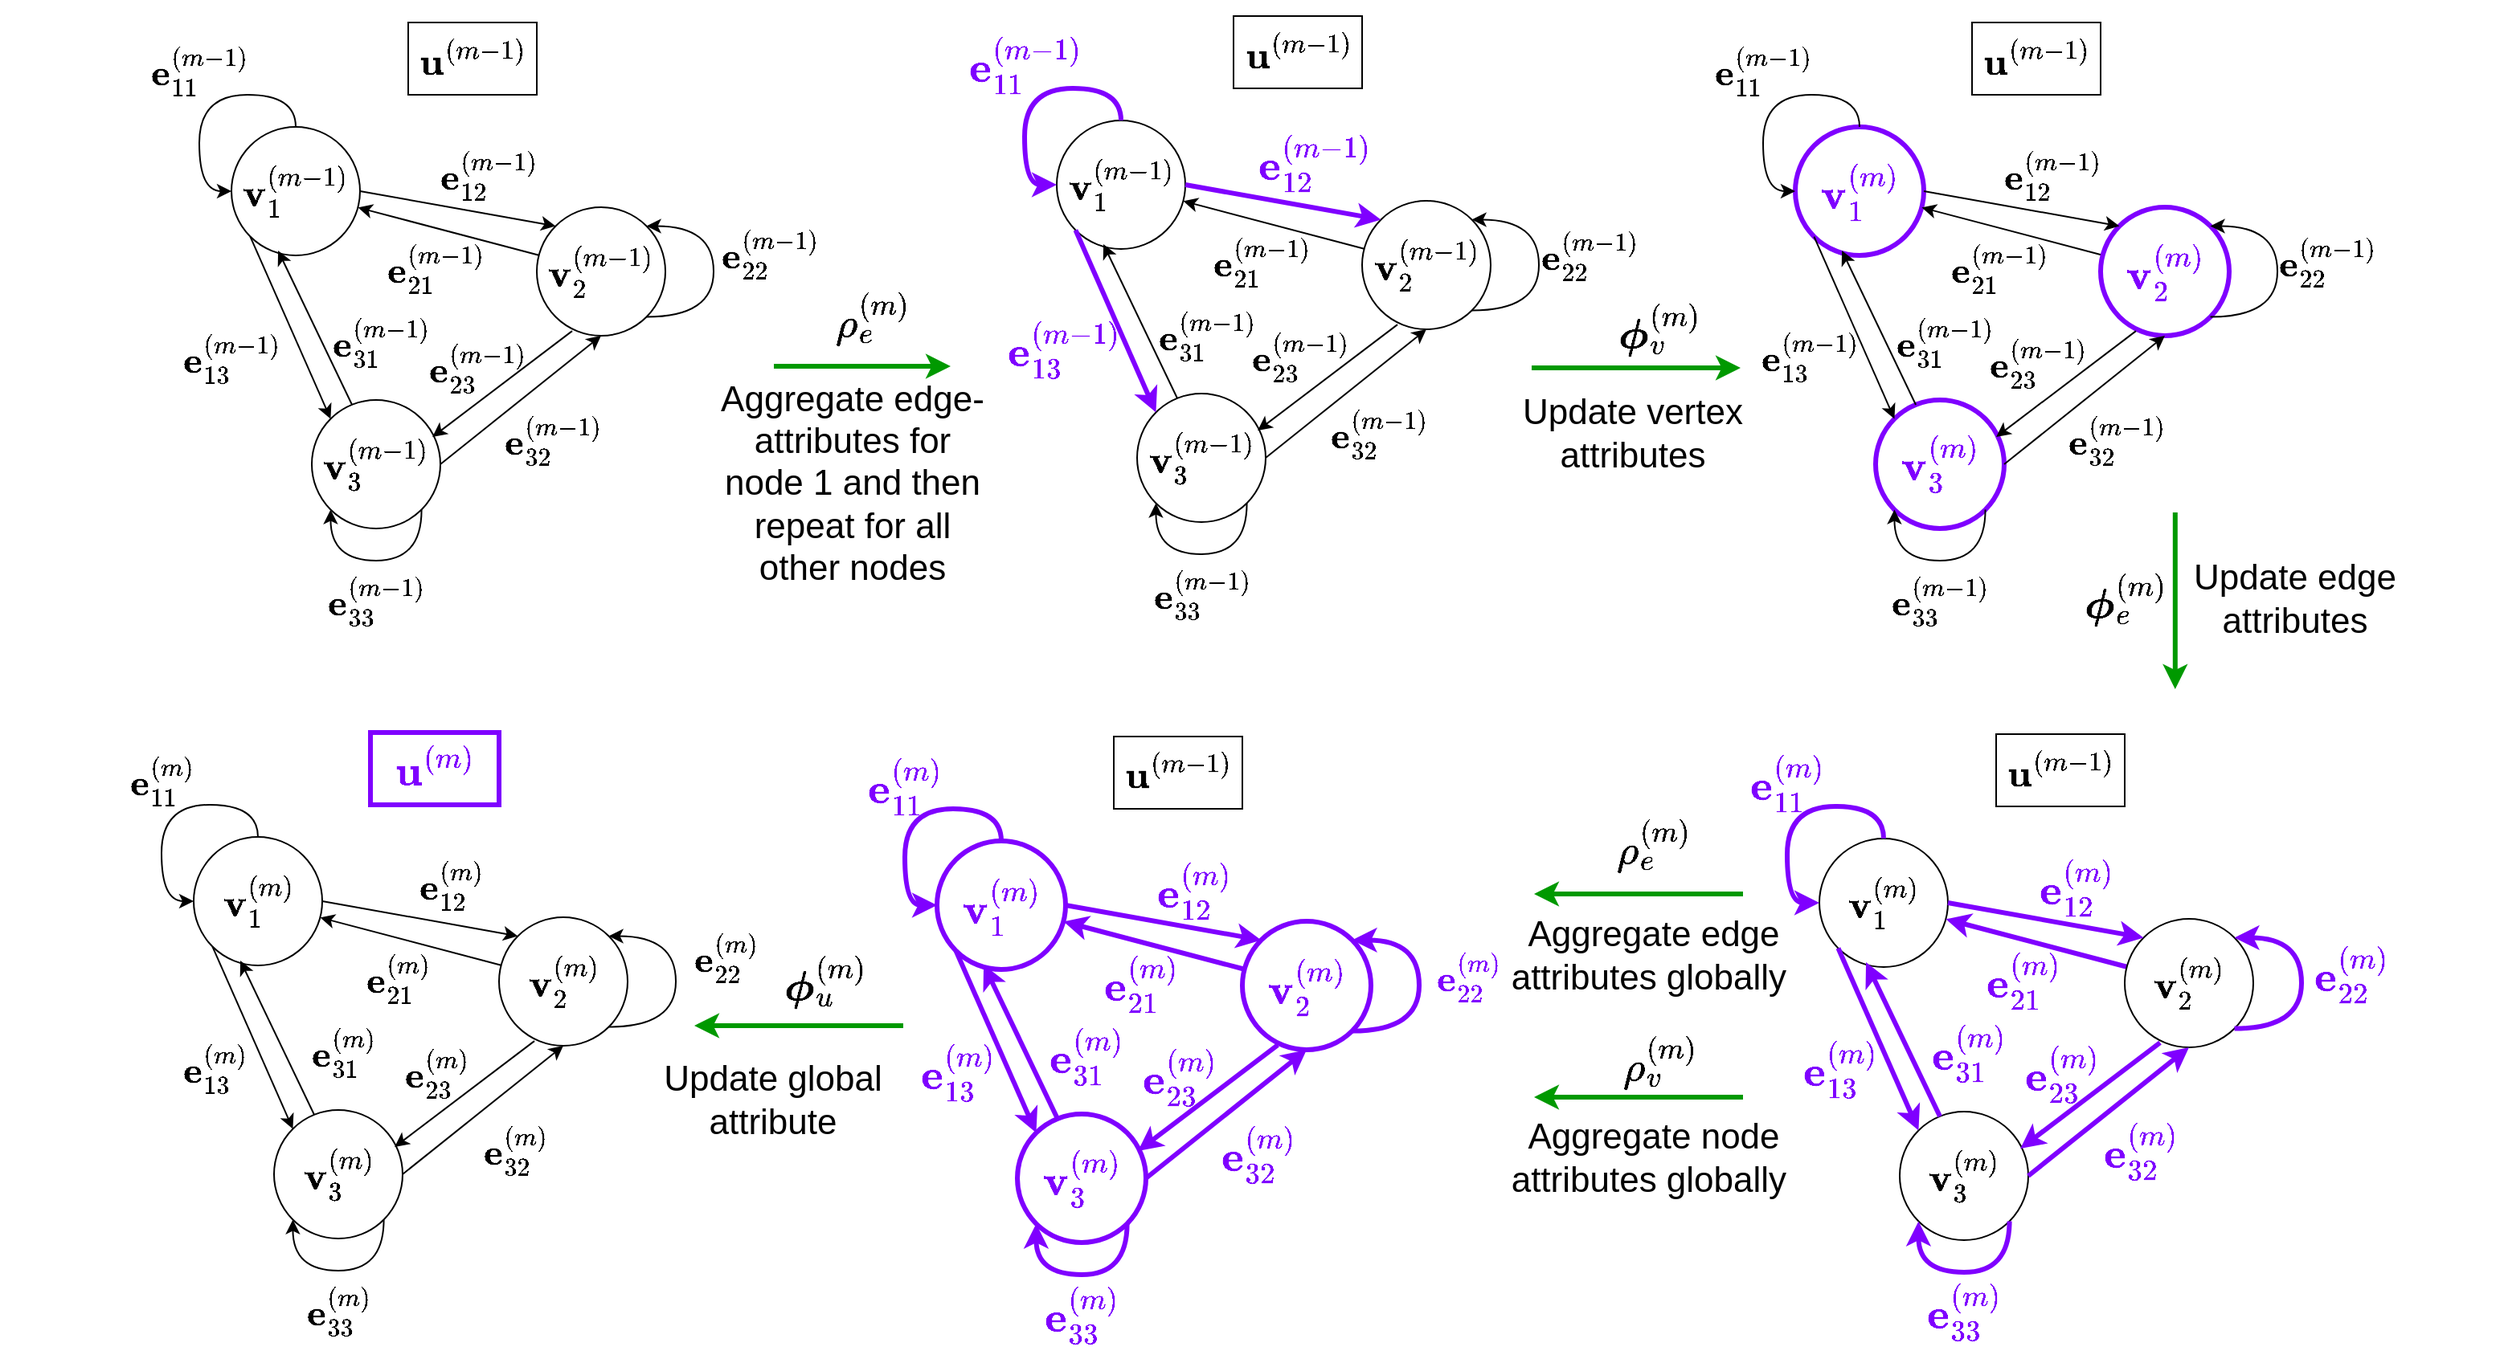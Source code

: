 <mxfile version="24.4.10" type="github">
  <diagram name="Page-1" id="AZxy98ZEpMkgl1GvsWEb">
    <mxGraphModel dx="1687" dy="1009" grid="1" gridSize="10" guides="1" tooltips="1" connect="1" arrows="1" fold="1" page="1" pageScale="1" pageWidth="1100" pageHeight="850" math="1" shadow="0">
      <root>
        <mxCell id="0" />
        <mxCell id="1" parent="0" />
        <mxCell id="-Onj6DRPe2gzHji-W2CH-1" value="&lt;font style=&quot;font-size: 20px;&quot;&gt;$$\mathbf{v}^{(m-1)}_1&lt;br&gt;$$&lt;/font&gt;" style="ellipse;whiteSpace=wrap;html=1;aspect=fixed;strokeWidth=1;" parent="1" vertex="1">
          <mxGeometry x="140" y="290" width="80" height="80" as="geometry" />
        </mxCell>
        <mxCell id="-Onj6DRPe2gzHji-W2CH-2" value="" style="rounded=0;orthogonalLoop=1;jettySize=auto;html=1;strokeWidth=1;" parent="1" source="-Onj6DRPe2gzHji-W2CH-3" target="-Onj6DRPe2gzHji-W2CH-1" edge="1">
          <mxGeometry relative="1" as="geometry" />
        </mxCell>
        <mxCell id="-Onj6DRPe2gzHji-W2CH-3" value="&lt;font style=&quot;font-size: 20px;&quot;&gt;$$\mathbf{v}^{(m-1)}&lt;br&gt;_2$$&lt;/font&gt;" style="ellipse;whiteSpace=wrap;html=1;aspect=fixed;strokeWidth=1;" parent="1" vertex="1">
          <mxGeometry x="330" y="340" width="80" height="80" as="geometry" />
        </mxCell>
        <mxCell id="-Onj6DRPe2gzHji-W2CH-4" value="&lt;font style=&quot;font-size: 20px;&quot;&gt;$$\mathbf{v}^{(m-1)}&lt;br&gt;_3$$&lt;/font&gt;" style="ellipse;whiteSpace=wrap;html=1;aspect=fixed;strokeWidth=1;" parent="1" vertex="1">
          <mxGeometry x="190" y="460" width="80" height="80" as="geometry" />
        </mxCell>
        <mxCell id="-Onj6DRPe2gzHji-W2CH-5" style="edgeStyle=orthogonalEdgeStyle;orthogonalLoop=1;jettySize=auto;html=1;exitX=0.5;exitY=0;exitDx=0;exitDy=0;entryX=0;entryY=0.5;entryDx=0;entryDy=0;curved=1;strokeWidth=1;" parent="1" source="-Onj6DRPe2gzHji-W2CH-1" target="-Onj6DRPe2gzHji-W2CH-1" edge="1">
          <mxGeometry relative="1" as="geometry">
            <Array as="points">
              <mxPoint x="180" y="270" />
              <mxPoint x="120" y="270" />
              <mxPoint x="120" y="330" />
            </Array>
          </mxGeometry>
        </mxCell>
        <mxCell id="-Onj6DRPe2gzHji-W2CH-6" style="edgeStyle=orthogonalEdgeStyle;orthogonalLoop=1;jettySize=auto;html=1;exitX=1;exitY=1;exitDx=0;exitDy=0;entryX=1;entryY=0;entryDx=0;entryDy=0;curved=1;strokeWidth=1;" parent="1" source="-Onj6DRPe2gzHji-W2CH-3" target="-Onj6DRPe2gzHji-W2CH-3" edge="1">
          <mxGeometry relative="1" as="geometry">
            <Array as="points">
              <mxPoint x="440" y="408" />
              <mxPoint x="440" y="352" />
            </Array>
          </mxGeometry>
        </mxCell>
        <mxCell id="-Onj6DRPe2gzHji-W2CH-7" style="edgeStyle=orthogonalEdgeStyle;orthogonalLoop=1;jettySize=auto;html=1;exitX=1;exitY=1;exitDx=0;exitDy=0;entryX=0;entryY=1;entryDx=0;entryDy=0;curved=1;strokeWidth=1;" parent="1" source="-Onj6DRPe2gzHji-W2CH-4" target="-Onj6DRPe2gzHji-W2CH-4" edge="1">
          <mxGeometry relative="1" as="geometry">
            <Array as="points">
              <mxPoint x="258" y="560" />
              <mxPoint x="202" y="560" />
            </Array>
          </mxGeometry>
        </mxCell>
        <mxCell id="-Onj6DRPe2gzHji-W2CH-8" value="" style="rounded=0;orthogonalLoop=1;jettySize=auto;html=1;entryX=0.363;entryY=1;entryDx=0;entryDy=0;exitX=0.313;exitY=0.075;exitDx=0;exitDy=0;exitPerimeter=0;entryPerimeter=0;strokeWidth=1;" parent="1" edge="1">
          <mxGeometry relative="1" as="geometry">
            <mxPoint x="215.04" y="463" as="sourcePoint" />
            <mxPoint x="169.04" y="367" as="targetPoint" />
          </mxGeometry>
        </mxCell>
        <mxCell id="-Onj6DRPe2gzHji-W2CH-9" value="" style="rounded=0;orthogonalLoop=1;jettySize=auto;html=1;exitX=1;exitY=0.5;exitDx=0;exitDy=0;entryX=0.5;entryY=1;entryDx=0;entryDy=0;strokeWidth=1;" parent="1" source="-Onj6DRPe2gzHji-W2CH-4" target="-Onj6DRPe2gzHji-W2CH-3" edge="1">
          <mxGeometry relative="1" as="geometry">
            <mxPoint x="402" y="500" as="sourcePoint" />
            <mxPoint x="290" y="470" as="targetPoint" />
          </mxGeometry>
        </mxCell>
        <mxCell id="-Onj6DRPe2gzHji-W2CH-10" value="" style="rounded=0;orthogonalLoop=1;jettySize=auto;html=1;exitX=0.275;exitY=0.963;exitDx=0;exitDy=0;exitPerimeter=0;entryX=0.938;entryY=0.288;entryDx=0;entryDy=0;entryPerimeter=0;strokeWidth=1;" parent="1" source="-Onj6DRPe2gzHji-W2CH-3" target="-Onj6DRPe2gzHji-W2CH-4" edge="1">
          <mxGeometry relative="1" as="geometry">
            <mxPoint x="255" y="470" as="sourcePoint" />
            <mxPoint x="480" y="480" as="targetPoint" />
          </mxGeometry>
        </mxCell>
        <mxCell id="-Onj6DRPe2gzHji-W2CH-11" value="" style="rounded=0;orthogonalLoop=1;jettySize=auto;html=1;exitX=0;exitY=1;exitDx=0;exitDy=0;entryX=0;entryY=0;entryDx=0;entryDy=0;strokeWidth=1;" parent="1" source="-Onj6DRPe2gzHji-W2CH-1" target="-Onj6DRPe2gzHji-W2CH-4" edge="1">
          <mxGeometry relative="1" as="geometry">
            <mxPoint x="121" y="410" as="sourcePoint" />
            <mxPoint x="40" y="477" as="targetPoint" />
          </mxGeometry>
        </mxCell>
        <mxCell id="-Onj6DRPe2gzHji-W2CH-12" value="" style="rounded=0;orthogonalLoop=1;jettySize=auto;html=1;exitX=1;exitY=0.5;exitDx=0;exitDy=0;entryX=0;entryY=0;entryDx=0;entryDy=0;strokeWidth=1;" parent="1" source="-Onj6DRPe2gzHji-W2CH-1" target="-Onj6DRPe2gzHji-W2CH-3" edge="1">
          <mxGeometry relative="1" as="geometry">
            <mxPoint x="290" y="226" as="sourcePoint" />
            <mxPoint x="340" y="340" as="targetPoint" />
          </mxGeometry>
        </mxCell>
        <mxCell id="-Onj6DRPe2gzHji-W2CH-13" value="&lt;font style=&quot;font-size: 19px;&quot;&gt;$$\mathbf{e}^{(m-1)}&lt;br&gt;_{12}$$&lt;/font&gt;" style="text;html=1;strokeColor=none;fillColor=none;align=center;verticalAlign=middle;whiteSpace=wrap;rounded=0;strokeWidth=1;" parent="1" vertex="1">
          <mxGeometry x="270" y="305" width="60" height="30" as="geometry" />
        </mxCell>
        <mxCell id="-Onj6DRPe2gzHji-W2CH-14" value="&lt;font style=&quot;font-size: 19px;&quot;&gt;$$\mathbf{e}^{(m-1)}&lt;br&gt;_{21}$$&lt;/font&gt;" style="text;html=1;strokeColor=none;fillColor=none;align=center;verticalAlign=middle;whiteSpace=wrap;rounded=0;strokeWidth=1;" parent="1" vertex="1">
          <mxGeometry x="237" y="363" width="60" height="30" as="geometry" />
        </mxCell>
        <mxCell id="-Onj6DRPe2gzHji-W2CH-15" value="&lt;font style=&quot;font-size: 19px;&quot;&gt;$$\mathbf{e}^{(m-1)}&lt;br&gt;_{32}$$&lt;/font&gt;" style="text;html=1;strokeColor=none;fillColor=none;align=center;verticalAlign=middle;whiteSpace=wrap;rounded=0;strokeWidth=1;" parent="1" vertex="1">
          <mxGeometry x="310" y="470" width="60" height="30" as="geometry" />
        </mxCell>
        <mxCell id="-Onj6DRPe2gzHji-W2CH-16" value="&lt;font style=&quot;font-size: 19px;&quot;&gt;$$\mathbf{e}^{(m-1)}&lt;br&gt;_{23}$$&lt;/font&gt;" style="text;html=1;strokeColor=none;fillColor=none;align=center;verticalAlign=middle;whiteSpace=wrap;rounded=0;strokeWidth=1;" parent="1" vertex="1">
          <mxGeometry x="263" y="425" width="60" height="30" as="geometry" />
        </mxCell>
        <mxCell id="-Onj6DRPe2gzHji-W2CH-17" value="&lt;font style=&quot;font-size: 19px;&quot;&gt;$$\mathbf{e}^{(m-1)}&lt;br&gt;_{22}$$&lt;/font&gt;" style="text;html=1;strokeColor=none;fillColor=none;align=center;verticalAlign=middle;whiteSpace=wrap;rounded=0;strokeWidth=1;" parent="1" vertex="1">
          <mxGeometry x="445" y="354" width="60" height="30" as="geometry" />
        </mxCell>
        <mxCell id="-Onj6DRPe2gzHji-W2CH-18" value="&lt;font style=&quot;font-size: 19px;&quot;&gt;$$\mathbf{e}^{(m-1)}_{11}&lt;br&gt;$$&lt;/font&gt;" style="text;html=1;strokeColor=none;fillColor=none;align=center;verticalAlign=middle;whiteSpace=wrap;rounded=0;strokeWidth=1;" parent="1" vertex="1">
          <mxGeometry x="90" y="240" width="60" height="30" as="geometry" />
        </mxCell>
        <mxCell id="-Onj6DRPe2gzHji-W2CH-19" value="&lt;font style=&quot;font-size: 19px;&quot;&gt;$$\mathbf{e}^{(m-1)}&lt;br&gt;_{13}$$&lt;/font&gt;" style="text;html=1;strokeColor=none;fillColor=none;align=center;verticalAlign=middle;whiteSpace=wrap;rounded=0;strokeWidth=1;" parent="1" vertex="1">
          <mxGeometry x="110" y="419" width="60" height="30" as="geometry" />
        </mxCell>
        <mxCell id="-Onj6DRPe2gzHji-W2CH-20" value="&lt;font style=&quot;font-size: 19px;&quot;&gt;$$\mathbf{e}^{(m-1)}&lt;br&gt;_{31}$$&lt;/font&gt;" style="text;html=1;strokeColor=none;fillColor=none;align=center;verticalAlign=middle;whiteSpace=wrap;rounded=0;strokeWidth=1;" parent="1" vertex="1">
          <mxGeometry x="203" y="409" width="60" height="30" as="geometry" />
        </mxCell>
        <mxCell id="-Onj6DRPe2gzHji-W2CH-21" value="&lt;font style=&quot;font-size: 19px;&quot;&gt;$$\mathbf{e}^{(m-1)}&lt;br&gt;_{33}$$&lt;/font&gt;" style="text;html=1;strokeColor=none;fillColor=none;align=center;verticalAlign=middle;whiteSpace=wrap;rounded=0;strokeWidth=1;" parent="1" vertex="1">
          <mxGeometry x="200" y="570" width="60" height="30" as="geometry" />
        </mxCell>
        <mxCell id="-Onj6DRPe2gzHji-W2CH-22" value="" style="endArrow=classic;html=1;rounded=0;strokeColor=#009900;strokeWidth=3;fillColor=#dae8fc;fontSize=20;fontColor=#000000;" parent="1" edge="1">
          <mxGeometry width="50" height="50" relative="1" as="geometry">
            <mxPoint x="1349.41" y="530" as="sourcePoint" />
            <mxPoint x="1349.41" y="640" as="targetPoint" />
          </mxGeometry>
        </mxCell>
        <mxCell id="-Onj6DRPe2gzHji-W2CH-23" value="&lt;font style=&quot;font-size: 22px;&quot;&gt;Update edge attributes&lt;/font&gt;" style="text;html=1;strokeColor=none;fillColor=none;align=center;verticalAlign=middle;whiteSpace=wrap;rounded=0;fontSize=22;fontColor=#000000;strokeWidth=1;" parent="1" vertex="1">
          <mxGeometry x="1354" y="569" width="140" height="30" as="geometry" />
        </mxCell>
        <mxCell id="-Onj6DRPe2gzHji-W2CH-24" value="&lt;font style=&quot;font-size: 22px;&quot;&gt;&lt;span style=&quot;background-color: initial; font-size: 22px;&quot;&gt;$$\boldsymbol{\phi}_e^{(m)}$$&lt;/span&gt;&lt;br style=&quot;font-size: 22px;&quot;&gt;&lt;/font&gt;" style="text;html=1;strokeColor=none;fillColor=none;align=center;verticalAlign=middle;whiteSpace=wrap;rounded=0;fontSize=22;fontColor=#000000;strokeWidth=1;" parent="1" vertex="1">
          <mxGeometry x="1289" y="583" width="60" height="30" as="geometry" />
        </mxCell>
        <mxCell id="-Onj6DRPe2gzHji-W2CH-25" value="" style="endArrow=classic;html=1;rounded=0;strokeColor=#009900;strokeWidth=3;fillColor=#f0a30a;fontSize=20;fontColor=#E60034;" parent="1" edge="1">
          <mxGeometry width="50" height="50" relative="1" as="geometry">
            <mxPoint x="477.5" y="439" as="sourcePoint" />
            <mxPoint x="587.5" y="439" as="targetPoint" />
          </mxGeometry>
        </mxCell>
        <mxCell id="-Onj6DRPe2gzHji-W2CH-26" value="&lt;font style=&quot;font-size: 22px;&quot;&gt;Aggregate edge-attributes for node 1 and then repeat for all other nodes&lt;/font&gt;" style="text;html=1;strokeColor=none;fillColor=none;align=center;verticalAlign=middle;whiteSpace=wrap;rounded=0;fontSize=22;fontColor=#000000;strokeWidth=1;" parent="1" vertex="1">
          <mxGeometry x="436.5" y="497" width="179" height="30" as="geometry" />
        </mxCell>
        <mxCell id="-Onj6DRPe2gzHji-W2CH-27" value="&lt;font style=&quot;font-size: 22px;&quot;&gt;$$\rho^{(m)}_{e}$$&lt;/font&gt;" style="text;html=1;strokeColor=none;fillColor=none;align=center;verticalAlign=middle;whiteSpace=wrap;rounded=0;fontSize=22;fontColor=#000000;strokeWidth=1;" parent="1" vertex="1">
          <mxGeometry x="508.75" y="395" width="60" height="30" as="geometry" />
        </mxCell>
        <mxCell id="-Onj6DRPe2gzHji-W2CH-28" value="" style="endArrow=classic;html=1;rounded=0;strokeColor=#009900;strokeWidth=3;fillColor=#f0a30a;fontColor=#E60034;" parent="1" edge="1">
          <mxGeometry width="50" height="50" relative="1" as="geometry">
            <mxPoint x="949" y="440" as="sourcePoint" />
            <mxPoint x="1079" y="440" as="targetPoint" />
          </mxGeometry>
        </mxCell>
        <mxCell id="-Onj6DRPe2gzHji-W2CH-29" value="&lt;font style=&quot;font-size: 22px;&quot;&gt;$$\boldsymbol{\phi}^{(m)}_{v}$$&lt;/font&gt;" style="text;html=1;strokeColor=none;fillColor=none;align=center;verticalAlign=middle;whiteSpace=wrap;rounded=0;fontSize=22;fontColor=default;strokeWidth=1;" parent="1" vertex="1">
          <mxGeometry x="999" y="401.5" width="60" height="30" as="geometry" />
        </mxCell>
        <mxCell id="-Onj6DRPe2gzHji-W2CH-30" value="&lt;font style=&quot;font-size: 22px;&quot;&gt;Update vertex attributes&lt;/font&gt;" style="text;html=1;strokeColor=none;fillColor=none;align=center;verticalAlign=middle;whiteSpace=wrap;rounded=0;fontSize=22;fontColor=default;strokeWidth=1;" parent="1" vertex="1">
          <mxGeometry x="939" y="466" width="145.5" height="30" as="geometry" />
        </mxCell>
        <mxCell id="-Onj6DRPe2gzHji-W2CH-31" value="" style="endArrow=classic;html=1;rounded=0;strokeColor=#009900;strokeWidth=3;fillColor=#f0a30a;fontColor=#E60034;" parent="1" edge="1">
          <mxGeometry width="50" height="50" relative="1" as="geometry">
            <mxPoint x="1080.5" y="767.5" as="sourcePoint" />
            <mxPoint x="950.5" y="767.5" as="targetPoint" />
          </mxGeometry>
        </mxCell>
        <mxCell id="-Onj6DRPe2gzHji-W2CH-32" value="&lt;font style=&quot;font-size: 22px;&quot;&gt;Aggregate edge attributes globally&amp;nbsp;&lt;/font&gt;" style="text;html=1;strokeColor=none;fillColor=none;align=center;verticalAlign=middle;whiteSpace=wrap;rounded=0;fontSize=22;fontColor=#000000;strokeWidth=1;" parent="1" vertex="1">
          <mxGeometry x="914.88" y="790.5" width="220.25" height="30" as="geometry" />
        </mxCell>
        <mxCell id="-Onj6DRPe2gzHji-W2CH-33" value="$$\rho^{(m)}_{v}$$" style="text;html=1;strokeColor=none;fillColor=none;align=center;verticalAlign=middle;whiteSpace=wrap;rounded=0;fontSize=22;fontColor=#000000;strokeWidth=1;" parent="1" vertex="1">
          <mxGeometry x="999" y="857.5" width="60" height="30" as="geometry" />
        </mxCell>
        <mxCell id="-Onj6DRPe2gzHji-W2CH-34" value="$$\rho^{(m)}_{e}$$" style="text;html=1;strokeColor=none;fillColor=none;align=center;verticalAlign=middle;whiteSpace=wrap;rounded=0;fontSize=22;fontColor=#000000;strokeWidth=1;" parent="1" vertex="1">
          <mxGeometry x="995" y="723" width="60" height="30" as="geometry" />
        </mxCell>
        <mxCell id="-Onj6DRPe2gzHji-W2CH-35" value="" style="endArrow=classic;html=1;rounded=0;strokeColor=#009900;strokeWidth=3;fillColor=#f0a30a;fontSize=20;fontColor=#E60034;" parent="1" edge="1">
          <mxGeometry width="50" height="50" relative="1" as="geometry">
            <mxPoint x="558" y="849.5" as="sourcePoint" />
            <mxPoint x="428" y="849.5" as="targetPoint" />
          </mxGeometry>
        </mxCell>
        <mxCell id="-Onj6DRPe2gzHji-W2CH-36" value="&lt;font style=&quot;font-size: 22px;&quot;&gt;Update global attribute&lt;/font&gt;" style="text;html=1;strokeColor=none;fillColor=none;align=center;verticalAlign=middle;whiteSpace=wrap;rounded=0;fontSize=22;fontColor=#000000;strokeWidth=1;" parent="1" vertex="1">
          <mxGeometry x="397" y="880.5" width="159.5" height="30" as="geometry" />
        </mxCell>
        <mxCell id="-Onj6DRPe2gzHji-W2CH-37" value="$$\boldsymbol{\phi}_u^{(m)}$$" style="text;html=1;strokeColor=none;fillColor=none;align=center;verticalAlign=middle;whiteSpace=wrap;rounded=0;fontSize=22;fontColor=#000000;strokeWidth=1;" parent="1" vertex="1">
          <mxGeometry x="479.5" y="807.5" width="60" height="30" as="geometry" />
        </mxCell>
        <mxCell id="-Onj6DRPe2gzHji-W2CH-38" value="$$\mathbf{u}^{(m-1)}$$" style="rounded=0;whiteSpace=wrap;html=1;fontSize=20;strokeWidth=1;" parent="1" vertex="1">
          <mxGeometry x="250" y="225" width="80" height="45" as="geometry" />
        </mxCell>
        <mxCell id="-Onj6DRPe2gzHji-W2CH-39" value="&lt;font style=&quot;font-size: 20px;&quot;&gt;$$\mathbf{v}^{(m)}_1&lt;br&gt;$$&lt;/font&gt;" style="ellipse;whiteSpace=wrap;html=1;aspect=fixed;strokeWidth=1;" parent="1" vertex="1">
          <mxGeometry x="1128" y="733" width="80" height="80" as="geometry" />
        </mxCell>
        <mxCell id="-Onj6DRPe2gzHji-W2CH-40" value="" style="rounded=0;orthogonalLoop=1;jettySize=auto;html=1;strokeColor=#7F00FF;strokeWidth=3;fontSize=22;" parent="1" source="-Onj6DRPe2gzHji-W2CH-41" target="-Onj6DRPe2gzHji-W2CH-39" edge="1">
          <mxGeometry relative="1" as="geometry" />
        </mxCell>
        <mxCell id="-Onj6DRPe2gzHji-W2CH-41" value="&lt;font style=&quot;font-size: 20px;&quot;&gt;$$\mathbf{v}^{(m)}&lt;br&gt;_2$$&lt;/font&gt;" style="ellipse;whiteSpace=wrap;html=1;aspect=fixed;strokeWidth=1;" parent="1" vertex="1">
          <mxGeometry x="1318" y="783" width="80" height="80" as="geometry" />
        </mxCell>
        <mxCell id="-Onj6DRPe2gzHji-W2CH-42" value="&lt;font style=&quot;font-size: 20px;&quot;&gt;$$\mathbf{v}^{(m)}&lt;br&gt;_3$$&lt;/font&gt;" style="ellipse;whiteSpace=wrap;html=1;aspect=fixed;strokeWidth=1;" parent="1" vertex="1">
          <mxGeometry x="1178" y="903" width="80" height="80" as="geometry" />
        </mxCell>
        <mxCell id="-Onj6DRPe2gzHji-W2CH-43" style="edgeStyle=orthogonalEdgeStyle;orthogonalLoop=1;jettySize=auto;html=1;exitX=0.5;exitY=0;exitDx=0;exitDy=0;entryX=0;entryY=0.5;entryDx=0;entryDy=0;curved=1;strokeColor=#7F00FF;strokeWidth=3;fontSize=22;" parent="1" source="-Onj6DRPe2gzHji-W2CH-39" target="-Onj6DRPe2gzHji-W2CH-39" edge="1">
          <mxGeometry relative="1" as="geometry">
            <Array as="points">
              <mxPoint x="1168" y="713" />
              <mxPoint x="1108" y="713" />
              <mxPoint x="1108" y="773" />
            </Array>
          </mxGeometry>
        </mxCell>
        <mxCell id="-Onj6DRPe2gzHji-W2CH-44" style="edgeStyle=orthogonalEdgeStyle;orthogonalLoop=1;jettySize=auto;html=1;exitX=1;exitY=1;exitDx=0;exitDy=0;entryX=1;entryY=0;entryDx=0;entryDy=0;curved=1;strokeColor=#7F00FF;strokeWidth=3;fontSize=22;" parent="1" source="-Onj6DRPe2gzHji-W2CH-41" target="-Onj6DRPe2gzHji-W2CH-41" edge="1">
          <mxGeometry relative="1" as="geometry">
            <Array as="points">
              <mxPoint x="1428" y="851" />
              <mxPoint x="1428" y="795" />
            </Array>
          </mxGeometry>
        </mxCell>
        <mxCell id="-Onj6DRPe2gzHji-W2CH-45" style="edgeStyle=orthogonalEdgeStyle;orthogonalLoop=1;jettySize=auto;html=1;exitX=1;exitY=1;exitDx=0;exitDy=0;entryX=0;entryY=1;entryDx=0;entryDy=0;curved=1;strokeColor=#7F00FF;strokeWidth=3;fontSize=22;" parent="1" source="-Onj6DRPe2gzHji-W2CH-42" target="-Onj6DRPe2gzHji-W2CH-42" edge="1">
          <mxGeometry relative="1" as="geometry">
            <Array as="points">
              <mxPoint x="1246" y="1003" />
              <mxPoint x="1190" y="1003" />
            </Array>
          </mxGeometry>
        </mxCell>
        <mxCell id="-Onj6DRPe2gzHji-W2CH-46" value="" style="rounded=0;orthogonalLoop=1;jettySize=auto;html=1;entryX=0.363;entryY=1;entryDx=0;entryDy=0;exitX=0.313;exitY=0.075;exitDx=0;exitDy=0;exitPerimeter=0;entryPerimeter=0;strokeColor=#7F00FF;strokeWidth=3;fontSize=22;" parent="1" edge="1">
          <mxGeometry relative="1" as="geometry">
            <mxPoint x="1203.04" y="906" as="sourcePoint" />
            <mxPoint x="1157.04" y="810" as="targetPoint" />
          </mxGeometry>
        </mxCell>
        <mxCell id="-Onj6DRPe2gzHji-W2CH-47" value="" style="rounded=0;orthogonalLoop=1;jettySize=auto;html=1;exitX=1;exitY=0.5;exitDx=0;exitDy=0;entryX=0.5;entryY=1;entryDx=0;entryDy=0;strokeColor=#7F00FF;strokeWidth=3;fontSize=22;" parent="1" source="-Onj6DRPe2gzHji-W2CH-42" target="-Onj6DRPe2gzHji-W2CH-41" edge="1">
          <mxGeometry relative="1" as="geometry">
            <mxPoint x="1390" y="943" as="sourcePoint" />
            <mxPoint x="1278" y="913" as="targetPoint" />
          </mxGeometry>
        </mxCell>
        <mxCell id="-Onj6DRPe2gzHji-W2CH-48" value="" style="rounded=0;orthogonalLoop=1;jettySize=auto;html=1;exitX=0.275;exitY=0.963;exitDx=0;exitDy=0;exitPerimeter=0;entryX=0.938;entryY=0.288;entryDx=0;entryDy=0;entryPerimeter=0;strokeColor=#7F00FF;strokeWidth=3;fontSize=22;" parent="1" source="-Onj6DRPe2gzHji-W2CH-41" target="-Onj6DRPe2gzHji-W2CH-42" edge="1">
          <mxGeometry relative="1" as="geometry">
            <mxPoint x="1243" y="913" as="sourcePoint" />
            <mxPoint x="1468" y="923" as="targetPoint" />
          </mxGeometry>
        </mxCell>
        <mxCell id="-Onj6DRPe2gzHji-W2CH-49" value="" style="rounded=0;orthogonalLoop=1;jettySize=auto;html=1;exitX=0;exitY=1;exitDx=0;exitDy=0;entryX=0;entryY=0;entryDx=0;entryDy=0;strokeColor=#7F00FF;strokeWidth=3;fontSize=22;" parent="1" source="-Onj6DRPe2gzHji-W2CH-39" target="-Onj6DRPe2gzHji-W2CH-42" edge="1">
          <mxGeometry relative="1" as="geometry">
            <mxPoint x="1109" y="853" as="sourcePoint" />
            <mxPoint x="1028" y="920" as="targetPoint" />
          </mxGeometry>
        </mxCell>
        <mxCell id="-Onj6DRPe2gzHji-W2CH-50" value="" style="rounded=0;orthogonalLoop=1;jettySize=auto;html=1;exitX=1;exitY=0.5;exitDx=0;exitDy=0;entryX=0;entryY=0;entryDx=0;entryDy=0;strokeColor=#7F00FF;strokeWidth=3;fontSize=22;" parent="1" source="-Onj6DRPe2gzHji-W2CH-39" target="-Onj6DRPe2gzHji-W2CH-41" edge="1">
          <mxGeometry relative="1" as="geometry">
            <mxPoint x="1278" y="669" as="sourcePoint" />
            <mxPoint x="1328" y="783" as="targetPoint" />
          </mxGeometry>
        </mxCell>
        <mxCell id="-Onj6DRPe2gzHji-W2CH-51" value="&lt;font style=&quot;font-size: 22px;&quot;&gt;$$\mathbf{e}^{(m)}&lt;br style=&quot;font-size: 22px;&quot;&gt;_{12}$$&lt;/font&gt;" style="text;html=1;strokeColor=none;fillColor=none;align=center;verticalAlign=middle;whiteSpace=wrap;rounded=0;strokeWidth=3;fontColor=#7F00FF;fontSize=22;" parent="1" vertex="1">
          <mxGeometry x="1258" y="748" width="60" height="30" as="geometry" />
        </mxCell>
        <mxCell id="-Onj6DRPe2gzHji-W2CH-52" value="&lt;font style=&quot;font-size: 22px;&quot;&gt;$$\mathbf{e}^{(m)}&lt;br style=&quot;font-size: 22px;&quot;&gt;_{21}$$&lt;/font&gt;" style="text;html=1;strokeColor=none;fillColor=none;align=center;verticalAlign=middle;whiteSpace=wrap;rounded=0;strokeWidth=3;fontColor=#7F00FF;fontSize=22;" parent="1" vertex="1">
          <mxGeometry x="1225" y="806" width="60" height="30" as="geometry" />
        </mxCell>
        <mxCell id="-Onj6DRPe2gzHji-W2CH-53" value="&lt;font style=&quot;font-size: 22px;&quot;&gt;$$\mathbf{e}^{(m)}&lt;br style=&quot;font-size: 22px;&quot;&gt;_{32}$$&lt;/font&gt;" style="text;html=1;strokeColor=none;fillColor=none;align=center;verticalAlign=middle;whiteSpace=wrap;rounded=0;strokeWidth=3;fontColor=#7F00FF;fontSize=22;" parent="1" vertex="1">
          <mxGeometry x="1298" y="913" width="60" height="30" as="geometry" />
        </mxCell>
        <mxCell id="-Onj6DRPe2gzHji-W2CH-54" value="&lt;font style=&quot;font-size: 22px;&quot;&gt;$$\mathbf{e}^{(m)}&lt;br style=&quot;font-size: 22px;&quot;&gt;_{23}$$&lt;/font&gt;" style="text;html=1;strokeColor=none;fillColor=none;align=center;verticalAlign=middle;whiteSpace=wrap;rounded=0;strokeWidth=3;fontColor=#7F00FF;fontSize=22;" parent="1" vertex="1">
          <mxGeometry x="1249" y="865" width="60" height="30" as="geometry" />
        </mxCell>
        <mxCell id="-Onj6DRPe2gzHji-W2CH-55" value="&lt;font style=&quot;font-size: 22px;&quot;&gt;$$\mathbf{e}^{(m)}&lt;br style=&quot;font-size: 22px;&quot;&gt;_{22}$$&lt;/font&gt;" style="text;html=1;strokeColor=none;fillColor=none;align=center;verticalAlign=middle;whiteSpace=wrap;rounded=0;strokeWidth=3;fontColor=#7F00FF;fontSize=22;" parent="1" vertex="1">
          <mxGeometry x="1429" y="802" width="60" height="30" as="geometry" />
        </mxCell>
        <mxCell id="-Onj6DRPe2gzHji-W2CH-56" value="&lt;font style=&quot;font-size: 22px;&quot;&gt;$$\mathbf{e}^{(m)}_{11}&lt;br style=&quot;font-size: 22px;&quot;&gt;$$&lt;/font&gt;" style="text;html=1;strokeColor=none;fillColor=none;align=center;verticalAlign=middle;whiteSpace=wrap;rounded=0;strokeWidth=3;fontColor=#7F00FF;fontSize=22;" parent="1" vertex="1">
          <mxGeometry x="1078" y="683" width="60" height="30" as="geometry" />
        </mxCell>
        <mxCell id="-Onj6DRPe2gzHji-W2CH-57" value="&lt;font style=&quot;font-size: 22px;&quot;&gt;$$\mathbf{e}^{(m)}&lt;br style=&quot;font-size: 22px;&quot;&gt;_{13}$$&lt;/font&gt;" style="text;html=1;strokeColor=none;fillColor=none;align=center;verticalAlign=middle;whiteSpace=wrap;rounded=0;strokeWidth=3;fontColor=#7F00FF;fontSize=22;" parent="1" vertex="1">
          <mxGeometry x="1111" y="862" width="60" height="30" as="geometry" />
        </mxCell>
        <mxCell id="-Onj6DRPe2gzHji-W2CH-58" value="&lt;font style=&quot;font-size: 22px;&quot;&gt;$$\mathbf{e}^{(m)}&lt;br style=&quot;font-size: 22px;&quot;&gt;_{31}$$&lt;/font&gt;" style="text;html=1;strokeColor=none;fillColor=none;align=center;verticalAlign=middle;whiteSpace=wrap;rounded=0;strokeWidth=3;fontColor=#7F00FF;fontSize=22;" parent="1" vertex="1">
          <mxGeometry x="1191" y="852" width="60" height="30" as="geometry" />
        </mxCell>
        <mxCell id="-Onj6DRPe2gzHji-W2CH-59" value="&lt;font style=&quot;font-size: 22px;&quot;&gt;$$\mathbf{e}^{(m)}&lt;br style=&quot;font-size: 22px;&quot;&gt;_{33}$$&lt;/font&gt;" style="text;html=1;strokeColor=none;fillColor=none;align=center;verticalAlign=middle;whiteSpace=wrap;rounded=0;strokeWidth=3;fontColor=#7F00FF;fontSize=22;" parent="1" vertex="1">
          <mxGeometry x="1188" y="1013" width="60" height="30" as="geometry" />
        </mxCell>
        <mxCell id="-Onj6DRPe2gzHji-W2CH-60" value="$$\mathbf{u}^{(m-1)}$$" style="rounded=0;whiteSpace=wrap;html=1;fontSize=20;strokeWidth=1;" parent="1" vertex="1">
          <mxGeometry x="1238" y="668" width="80" height="45" as="geometry" />
        </mxCell>
        <mxCell id="-Onj6DRPe2gzHji-W2CH-61" value="&lt;font style=&quot;font-size: 20px;&quot;&gt;$$\mathbf{v}^{(m-1)}_1&lt;br&gt;$$&lt;/font&gt;" style="ellipse;whiteSpace=wrap;html=1;aspect=fixed;fontColor=#000000;strokeColor=#000000;strokeWidth=1;" parent="1" vertex="1">
          <mxGeometry x="653.5" y="286" width="80" height="80" as="geometry" />
        </mxCell>
        <mxCell id="-Onj6DRPe2gzHji-W2CH-62" value="" style="rounded=0;orthogonalLoop=1;jettySize=auto;html=1;strokeColor=#000000;fontColor=#000000;strokeWidth=1;" parent="1" source="-Onj6DRPe2gzHji-W2CH-63" target="-Onj6DRPe2gzHji-W2CH-61" edge="1">
          <mxGeometry relative="1" as="geometry" />
        </mxCell>
        <mxCell id="-Onj6DRPe2gzHji-W2CH-63" value="&lt;font style=&quot;font-size: 20px;&quot;&gt;$$\mathbf{v}^{(m-1)}&lt;br&gt;_2$$&lt;/font&gt;" style="ellipse;whiteSpace=wrap;html=1;aspect=fixed;fontColor=#000000;strokeWidth=1;" parent="1" vertex="1">
          <mxGeometry x="843.5" y="336" width="80" height="80" as="geometry" />
        </mxCell>
        <mxCell id="-Onj6DRPe2gzHji-W2CH-64" value="&lt;font style=&quot;font-size: 20px;&quot;&gt;$$\mathbf{v}^{(m-1)}&lt;br&gt;_3$$&lt;/font&gt;" style="ellipse;whiteSpace=wrap;html=1;aspect=fixed;fontColor=#000000;strokeWidth=1;" parent="1" vertex="1">
          <mxGeometry x="703.5" y="456" width="80" height="80" as="geometry" />
        </mxCell>
        <mxCell id="-Onj6DRPe2gzHji-W2CH-65" style="edgeStyle=orthogonalEdgeStyle;orthogonalLoop=1;jettySize=auto;html=1;exitX=0.5;exitY=0;exitDx=0;exitDy=0;entryX=0;entryY=0.5;entryDx=0;entryDy=0;curved=1;strokeColor=#7F00FF;fontColor=#000000;strokeWidth=3;fontSize=25;" parent="1" source="-Onj6DRPe2gzHji-W2CH-61" target="-Onj6DRPe2gzHji-W2CH-61" edge="1">
          <mxGeometry relative="1" as="geometry">
            <Array as="points">
              <mxPoint x="693.5" y="266" />
              <mxPoint x="633.5" y="266" />
              <mxPoint x="633.5" y="326" />
            </Array>
          </mxGeometry>
        </mxCell>
        <mxCell id="-Onj6DRPe2gzHji-W2CH-66" style="edgeStyle=orthogonalEdgeStyle;orthogonalLoop=1;jettySize=auto;html=1;exitX=1;exitY=1;exitDx=0;exitDy=0;entryX=1;entryY=0;entryDx=0;entryDy=0;curved=1;strokeColor=#000000;fontColor=#000000;strokeWidth=1;" parent="1" source="-Onj6DRPe2gzHji-W2CH-63" target="-Onj6DRPe2gzHji-W2CH-63" edge="1">
          <mxGeometry relative="1" as="geometry">
            <Array as="points">
              <mxPoint x="953.5" y="404" />
              <mxPoint x="953.5" y="348" />
            </Array>
          </mxGeometry>
        </mxCell>
        <mxCell id="-Onj6DRPe2gzHji-W2CH-67" style="edgeStyle=orthogonalEdgeStyle;orthogonalLoop=1;jettySize=auto;html=1;exitX=1;exitY=1;exitDx=0;exitDy=0;entryX=0;entryY=1;entryDx=0;entryDy=0;curved=1;strokeColor=#000000;fontColor=#000000;strokeWidth=1;" parent="1" source="-Onj6DRPe2gzHji-W2CH-64" target="-Onj6DRPe2gzHji-W2CH-64" edge="1">
          <mxGeometry relative="1" as="geometry">
            <Array as="points">
              <mxPoint x="771.5" y="556" />
              <mxPoint x="715.5" y="556" />
            </Array>
          </mxGeometry>
        </mxCell>
        <mxCell id="-Onj6DRPe2gzHji-W2CH-68" value="" style="rounded=0;orthogonalLoop=1;jettySize=auto;html=1;entryX=0.363;entryY=1;entryDx=0;entryDy=0;exitX=0.313;exitY=0.075;exitDx=0;exitDy=0;exitPerimeter=0;entryPerimeter=0;strokeColor=#000000;fontColor=#000000;strokeWidth=1;" parent="1" edge="1">
          <mxGeometry relative="1" as="geometry">
            <mxPoint x="728.54" y="459" as="sourcePoint" />
            <mxPoint x="682.54" y="363" as="targetPoint" />
          </mxGeometry>
        </mxCell>
        <mxCell id="-Onj6DRPe2gzHji-W2CH-69" value="" style="rounded=0;orthogonalLoop=1;jettySize=auto;html=1;exitX=1;exitY=0.5;exitDx=0;exitDy=0;entryX=0.5;entryY=1;entryDx=0;entryDy=0;strokeColor=#000000;fontColor=#000000;strokeWidth=1;" parent="1" source="-Onj6DRPe2gzHji-W2CH-64" target="-Onj6DRPe2gzHji-W2CH-63" edge="1">
          <mxGeometry relative="1" as="geometry">
            <mxPoint x="915.5" y="496" as="sourcePoint" />
            <mxPoint x="803.5" y="466" as="targetPoint" />
          </mxGeometry>
        </mxCell>
        <mxCell id="-Onj6DRPe2gzHji-W2CH-70" value="" style="rounded=0;orthogonalLoop=1;jettySize=auto;html=1;exitX=0.275;exitY=0.963;exitDx=0;exitDy=0;exitPerimeter=0;entryX=0.938;entryY=0.288;entryDx=0;entryDy=0;entryPerimeter=0;strokeColor=#000000;fontColor=#000000;strokeWidth=1;" parent="1" source="-Onj6DRPe2gzHji-W2CH-63" target="-Onj6DRPe2gzHji-W2CH-64" edge="1">
          <mxGeometry relative="1" as="geometry">
            <mxPoint x="768.5" y="466" as="sourcePoint" />
            <mxPoint x="993.5" y="476" as="targetPoint" />
          </mxGeometry>
        </mxCell>
        <mxCell id="-Onj6DRPe2gzHji-W2CH-71" value="" style="rounded=0;orthogonalLoop=1;jettySize=auto;html=1;exitX=0;exitY=1;exitDx=0;exitDy=0;entryX=0;entryY=0;entryDx=0;entryDy=0;strokeColor=#7F00FF;fontColor=#7F00FF;strokeWidth=3;fontSize=25;" parent="1" source="-Onj6DRPe2gzHji-W2CH-61" target="-Onj6DRPe2gzHji-W2CH-64" edge="1">
          <mxGeometry relative="1" as="geometry">
            <mxPoint x="634.5" y="406" as="sourcePoint" />
            <mxPoint x="553.5" y="473" as="targetPoint" />
          </mxGeometry>
        </mxCell>
        <mxCell id="-Onj6DRPe2gzHji-W2CH-72" value="" style="rounded=0;orthogonalLoop=1;jettySize=auto;html=1;exitX=1;exitY=0.5;exitDx=0;exitDy=0;entryX=0;entryY=0;entryDx=0;entryDy=0;strokeColor=#7F00FF;fontColor=#7F00FF;strokeWidth=3;fontSize=25;" parent="1" source="-Onj6DRPe2gzHji-W2CH-61" target="-Onj6DRPe2gzHji-W2CH-63" edge="1">
          <mxGeometry relative="1" as="geometry">
            <mxPoint x="803.5" y="222" as="sourcePoint" />
            <mxPoint x="853.5" y="336" as="targetPoint" />
          </mxGeometry>
        </mxCell>
        <mxCell id="-Onj6DRPe2gzHji-W2CH-73" value="$$\mathbf{e}^{(m-1)}&lt;br style=&quot;font-size: 22px;&quot;&gt;_{12}$$" style="text;strokeColor=none;fillColor=none;align=center;verticalAlign=middle;rounded=0;strokeWidth=1;fontColor=#7F00FF;fontSize=22;fontStyle=0;labelBackgroundColor=none;labelBorderColor=none;textShadow=0;whiteSpace=wrap;html=1;" parent="1" vertex="1">
          <mxGeometry x="783.5" y="297" width="60" height="30" as="geometry" />
        </mxCell>
        <mxCell id="-Onj6DRPe2gzHji-W2CH-74" value="&lt;font style=&quot;font-size: 19px;&quot;&gt;$$\mathbf{e}^{(m-1)}&lt;br&gt;_{21}$$&lt;/font&gt;" style="text;html=1;strokeColor=none;fillColor=none;align=center;verticalAlign=middle;whiteSpace=wrap;rounded=0;strokeWidth=1;fontColor=#000000;" parent="1" vertex="1">
          <mxGeometry x="750.5" y="359" width="60" height="30" as="geometry" />
        </mxCell>
        <mxCell id="-Onj6DRPe2gzHji-W2CH-75" value="&lt;font style=&quot;font-size: 19px;&quot;&gt;$$\mathbf{e}^{(m-1)}&lt;br&gt;_{32}$$&lt;/font&gt;" style="text;html=1;strokeColor=none;fillColor=none;align=center;verticalAlign=middle;whiteSpace=wrap;rounded=0;strokeWidth=1;fontColor=#000000;" parent="1" vertex="1">
          <mxGeometry x="823.5" y="466" width="60" height="30" as="geometry" />
        </mxCell>
        <mxCell id="-Onj6DRPe2gzHji-W2CH-76" value="&lt;font style=&quot;font-size: 19px;&quot;&gt;$$\mathbf{e}^{(m-1)}&lt;br&gt;_{23}$$&lt;/font&gt;" style="text;html=1;strokeColor=none;fillColor=none;align=center;verticalAlign=middle;whiteSpace=wrap;rounded=0;strokeWidth=1;fontColor=#000000;" parent="1" vertex="1">
          <mxGeometry x="774.5" y="418" width="60" height="30" as="geometry" />
        </mxCell>
        <mxCell id="-Onj6DRPe2gzHji-W2CH-77" value="&lt;font style=&quot;font-size: 19px;&quot;&gt;$$\mathbf{e}^{(m-1)}&lt;br&gt;_{22}$$&lt;/font&gt;" style="text;html=1;strokeColor=none;fillColor=none;align=center;verticalAlign=middle;whiteSpace=wrap;rounded=0;strokeWidth=1;fontColor=#000000;" parent="1" vertex="1">
          <mxGeometry x="954.5" y="355" width="60" height="30" as="geometry" />
        </mxCell>
        <mxCell id="-Onj6DRPe2gzHji-W2CH-78" value="$$\mathbf{e}^{(m-1)}_{11}&lt;br style=&quot;font-size: 22px;&quot;&gt;$$" style="text;strokeColor=none;fillColor=none;align=center;verticalAlign=middle;rounded=0;strokeWidth=1;fontColor=#7F00FF;fontSize=22;fontStyle=0;labelBackgroundColor=none;labelBorderColor=none;textShadow=0;whiteSpace=wrap;html=1;" parent="1" vertex="1">
          <mxGeometry x="603.5" y="236" width="60" height="30" as="geometry" />
        </mxCell>
        <mxCell id="-Onj6DRPe2gzHji-W2CH-79" value="$$\mathbf{e}^{(m-1)}&lt;br style=&quot;font-size: 22px;&quot;&gt;_{13}$$" style="text;strokeColor=none;fillColor=none;align=center;verticalAlign=middle;rounded=0;strokeWidth=1;fontColor=#7F00FF;fontSize=22;fontStyle=0;labelBackgroundColor=none;labelBorderColor=none;textShadow=0;whiteSpace=wrap;html=1;" parent="1" vertex="1">
          <mxGeometry x="628" y="414" width="60" height="30" as="geometry" />
        </mxCell>
        <mxCell id="-Onj6DRPe2gzHji-W2CH-80" value="&lt;font style=&quot;font-size: 19px;&quot;&gt;$$\mathbf{e}^{(m-1)}&lt;br&gt;_{31}$$&lt;/font&gt;" style="text;html=1;strokeColor=none;fillColor=none;align=center;verticalAlign=middle;whiteSpace=wrap;rounded=0;strokeWidth=1;fontColor=#000000;" parent="1" vertex="1">
          <mxGeometry x="716.5" y="405" width="60" height="30" as="geometry" />
        </mxCell>
        <mxCell id="-Onj6DRPe2gzHji-W2CH-81" value="&lt;font style=&quot;font-size: 19px;&quot;&gt;$$\mathbf{e}^{(m-1)}&lt;br&gt;_{33}$$&lt;/font&gt;" style="text;html=1;strokeColor=none;fillColor=none;align=center;verticalAlign=middle;whiteSpace=wrap;rounded=0;strokeWidth=1;fontColor=#000000;" parent="1" vertex="1">
          <mxGeometry x="713.5" y="566" width="60" height="30" as="geometry" />
        </mxCell>
        <mxCell id="-Onj6DRPe2gzHji-W2CH-82" value="$$\mathbf{u}^{(m-1)}$$" style="rounded=0;whiteSpace=wrap;html=1;fontSize=20;fontColor=#000000;strokeWidth=1;" parent="1" vertex="1">
          <mxGeometry x="763.5" y="221" width="80" height="45" as="geometry" />
        </mxCell>
        <mxCell id="-Onj6DRPe2gzHji-W2CH-83" value="&lt;font style=&quot;font-size: 22px;&quot;&gt;$$\mathbf{v}^{(m)}_1&lt;br style=&quot;font-size: 22px;&quot;&gt;$$&lt;/font&gt;" style="ellipse;whiteSpace=wrap;html=1;aspect=fixed;fontColor=#7F00FF;strokeColor=#7F00FF;strokeWidth=3;fontSize=22;" parent="1" vertex="1">
          <mxGeometry x="1113" y="290" width="80" height="80" as="geometry" />
        </mxCell>
        <mxCell id="-Onj6DRPe2gzHji-W2CH-84" value="" style="rounded=0;orthogonalLoop=1;jettySize=auto;html=1;strokeColor=#000000;fontColor=#000000;strokeWidth=1;" parent="1" source="-Onj6DRPe2gzHji-W2CH-85" target="-Onj6DRPe2gzHji-W2CH-83" edge="1">
          <mxGeometry relative="1" as="geometry" />
        </mxCell>
        <mxCell id="-Onj6DRPe2gzHji-W2CH-85" value="&lt;font style=&quot;font-size: 22px;&quot;&gt;$$\mathbf{v}^{(m)}&lt;br style=&quot;font-size: 22px;&quot;&gt;_2$$&lt;/font&gt;" style="ellipse;whiteSpace=wrap;html=1;aspect=fixed;fontColor=#7F00FF;strokeColor=#7F00FF;strokeWidth=3;fontSize=22;" parent="1" vertex="1">
          <mxGeometry x="1303" y="340" width="80" height="80" as="geometry" />
        </mxCell>
        <mxCell id="-Onj6DRPe2gzHji-W2CH-86" value="&lt;font style=&quot;font-size: 22px;&quot;&gt;$$\mathbf{v}^{(m)}&lt;br style=&quot;font-size: 22px;&quot;&gt;_3$$&lt;/font&gt;" style="ellipse;whiteSpace=wrap;html=1;aspect=fixed;fontColor=#7F00FF;strokeColor=#7F00FF;strokeWidth=3;fontSize=22;" parent="1" vertex="1">
          <mxGeometry x="1163" y="460" width="80" height="80" as="geometry" />
        </mxCell>
        <mxCell id="-Onj6DRPe2gzHji-W2CH-87" style="edgeStyle=orthogonalEdgeStyle;orthogonalLoop=1;jettySize=auto;html=1;exitX=0.5;exitY=0;exitDx=0;exitDy=0;entryX=0;entryY=0.5;entryDx=0;entryDy=0;curved=1;strokeColor=#000000;fontColor=#000000;strokeWidth=1;" parent="1" source="-Onj6DRPe2gzHji-W2CH-83" target="-Onj6DRPe2gzHji-W2CH-83" edge="1">
          <mxGeometry relative="1" as="geometry">
            <Array as="points">
              <mxPoint x="1153" y="270" />
              <mxPoint x="1093" y="270" />
              <mxPoint x="1093" y="330" />
            </Array>
          </mxGeometry>
        </mxCell>
        <mxCell id="-Onj6DRPe2gzHji-W2CH-88" style="edgeStyle=orthogonalEdgeStyle;orthogonalLoop=1;jettySize=auto;html=1;exitX=1;exitY=1;exitDx=0;exitDy=0;entryX=1;entryY=0;entryDx=0;entryDy=0;curved=1;strokeColor=#000000;fontColor=#000000;strokeWidth=1;" parent="1" source="-Onj6DRPe2gzHji-W2CH-85" target="-Onj6DRPe2gzHji-W2CH-85" edge="1">
          <mxGeometry relative="1" as="geometry">
            <Array as="points">
              <mxPoint x="1413" y="408" />
              <mxPoint x="1413" y="352" />
            </Array>
          </mxGeometry>
        </mxCell>
        <mxCell id="-Onj6DRPe2gzHji-W2CH-89" style="edgeStyle=orthogonalEdgeStyle;orthogonalLoop=1;jettySize=auto;html=1;exitX=1;exitY=1;exitDx=0;exitDy=0;entryX=0;entryY=1;entryDx=0;entryDy=0;curved=1;strokeColor=#000000;fontColor=#000000;strokeWidth=1;" parent="1" source="-Onj6DRPe2gzHji-W2CH-86" target="-Onj6DRPe2gzHji-W2CH-86" edge="1">
          <mxGeometry relative="1" as="geometry">
            <Array as="points">
              <mxPoint x="1231" y="560" />
              <mxPoint x="1175" y="560" />
            </Array>
          </mxGeometry>
        </mxCell>
        <mxCell id="-Onj6DRPe2gzHji-W2CH-90" value="" style="rounded=0;orthogonalLoop=1;jettySize=auto;html=1;entryX=0.363;entryY=1;entryDx=0;entryDy=0;exitX=0.313;exitY=0.075;exitDx=0;exitDy=0;exitPerimeter=0;entryPerimeter=0;strokeColor=#000000;fontColor=#000000;strokeWidth=1;" parent="1" edge="1">
          <mxGeometry relative="1" as="geometry">
            <mxPoint x="1188.04" y="463" as="sourcePoint" />
            <mxPoint x="1142.04" y="367" as="targetPoint" />
          </mxGeometry>
        </mxCell>
        <mxCell id="-Onj6DRPe2gzHji-W2CH-91" value="" style="rounded=0;orthogonalLoop=1;jettySize=auto;html=1;exitX=1;exitY=0.5;exitDx=0;exitDy=0;entryX=0.5;entryY=1;entryDx=0;entryDy=0;strokeColor=#000000;fontColor=#000000;strokeWidth=1;" parent="1" source="-Onj6DRPe2gzHji-W2CH-86" target="-Onj6DRPe2gzHji-W2CH-85" edge="1">
          <mxGeometry relative="1" as="geometry">
            <mxPoint x="1375" y="500" as="sourcePoint" />
            <mxPoint x="1263" y="470" as="targetPoint" />
          </mxGeometry>
        </mxCell>
        <mxCell id="-Onj6DRPe2gzHji-W2CH-92" value="" style="rounded=0;orthogonalLoop=1;jettySize=auto;html=1;exitX=0.275;exitY=0.963;exitDx=0;exitDy=0;exitPerimeter=0;entryX=0.938;entryY=0.288;entryDx=0;entryDy=0;entryPerimeter=0;strokeColor=#000000;fontColor=#000000;strokeWidth=1;" parent="1" source="-Onj6DRPe2gzHji-W2CH-85" target="-Onj6DRPe2gzHji-W2CH-86" edge="1">
          <mxGeometry relative="1" as="geometry">
            <mxPoint x="1228" y="470" as="sourcePoint" />
            <mxPoint x="1453" y="480" as="targetPoint" />
          </mxGeometry>
        </mxCell>
        <mxCell id="-Onj6DRPe2gzHji-W2CH-93" value="" style="rounded=0;orthogonalLoop=1;jettySize=auto;html=1;exitX=0;exitY=1;exitDx=0;exitDy=0;entryX=0;entryY=0;entryDx=0;entryDy=0;strokeColor=#000000;fontColor=#000000;strokeWidth=1;" parent="1" source="-Onj6DRPe2gzHji-W2CH-83" target="-Onj6DRPe2gzHji-W2CH-86" edge="1">
          <mxGeometry relative="1" as="geometry">
            <mxPoint x="1094" y="410" as="sourcePoint" />
            <mxPoint x="1013" y="477" as="targetPoint" />
          </mxGeometry>
        </mxCell>
        <mxCell id="-Onj6DRPe2gzHji-W2CH-94" value="" style="rounded=0;orthogonalLoop=1;jettySize=auto;html=1;exitX=1;exitY=0.5;exitDx=0;exitDy=0;entryX=0;entryY=0;entryDx=0;entryDy=0;strokeColor=#000000;fontColor=#000000;strokeWidth=1;" parent="1" source="-Onj6DRPe2gzHji-W2CH-83" target="-Onj6DRPe2gzHji-W2CH-85" edge="1">
          <mxGeometry relative="1" as="geometry">
            <mxPoint x="1263" y="226" as="sourcePoint" />
            <mxPoint x="1313" y="340" as="targetPoint" />
          </mxGeometry>
        </mxCell>
        <mxCell id="-Onj6DRPe2gzHji-W2CH-95" value="&lt;font style=&quot;font-size: 19px;&quot;&gt;$$\mathbf{e}^{(m-1)}&lt;br&gt;_{12}$$&lt;/font&gt;" style="text;html=1;strokeColor=none;fillColor=none;align=center;verticalAlign=middle;whiteSpace=wrap;rounded=0;strokeWidth=1;fontColor=#000000;" parent="1" vertex="1">
          <mxGeometry x="1243" y="305" width="60" height="30" as="geometry" />
        </mxCell>
        <mxCell id="-Onj6DRPe2gzHji-W2CH-96" value="&lt;font style=&quot;font-size: 19px;&quot;&gt;$$\mathbf{e}^{(m-1)}&lt;br&gt;_{21}$$&lt;/font&gt;" style="text;html=1;strokeColor=none;fillColor=none;align=center;verticalAlign=middle;whiteSpace=wrap;rounded=0;strokeWidth=1;fontColor=#000000;" parent="1" vertex="1">
          <mxGeometry x="1210" y="363" width="60" height="30" as="geometry" />
        </mxCell>
        <mxCell id="-Onj6DRPe2gzHji-W2CH-97" value="&lt;font style=&quot;font-size: 19px;&quot;&gt;$$\mathbf{e}^{(m-1)}&lt;br&gt;_{32}$$&lt;/font&gt;" style="text;html=1;strokeColor=none;fillColor=none;align=center;verticalAlign=middle;whiteSpace=wrap;rounded=0;strokeWidth=1;fontColor=#000000;" parent="1" vertex="1">
          <mxGeometry x="1283" y="470" width="60" height="30" as="geometry" />
        </mxCell>
        <mxCell id="-Onj6DRPe2gzHji-W2CH-98" value="&lt;font style=&quot;font-size: 19px;&quot;&gt;$$\mathbf{e}^{(m-1)}&lt;br&gt;_{23}$$&lt;/font&gt;" style="text;html=1;strokeColor=none;fillColor=none;align=center;verticalAlign=middle;whiteSpace=wrap;rounded=0;strokeWidth=1;fontColor=#000000;" parent="1" vertex="1">
          <mxGeometry x="1234" y="422" width="60" height="30" as="geometry" />
        </mxCell>
        <mxCell id="-Onj6DRPe2gzHji-W2CH-99" value="&lt;font style=&quot;font-size: 19px;&quot;&gt;$$\mathbf{e}^{(m-1)}&lt;br&gt;_{22}$$&lt;/font&gt;" style="text;html=1;strokeColor=none;fillColor=none;align=center;verticalAlign=middle;whiteSpace=wrap;rounded=0;strokeWidth=1;fontColor=#000000;" parent="1" vertex="1">
          <mxGeometry x="1414" y="359" width="60" height="30" as="geometry" />
        </mxCell>
        <mxCell id="-Onj6DRPe2gzHji-W2CH-100" value="&lt;font style=&quot;font-size: 19px;&quot;&gt;$$\mathbf{e}^{(m-1)}_{11}&lt;br&gt;$$&lt;/font&gt;" style="text;html=1;strokeColor=none;fillColor=none;align=center;verticalAlign=middle;whiteSpace=wrap;rounded=0;strokeWidth=1;fontColor=#000000;" parent="1" vertex="1">
          <mxGeometry x="1063" y="240" width="60" height="30" as="geometry" />
        </mxCell>
        <mxCell id="-Onj6DRPe2gzHji-W2CH-101" value="&lt;font style=&quot;font-size: 19px;&quot;&gt;$$\mathbf{e}^{(m-1)}&lt;br&gt;_{13}$$&lt;/font&gt;" style="text;html=1;strokeColor=none;fillColor=none;align=center;verticalAlign=middle;whiteSpace=wrap;rounded=0;strokeWidth=1;fontColor=#000000;" parent="1" vertex="1">
          <mxGeometry x="1092" y="418" width="60" height="30" as="geometry" />
        </mxCell>
        <mxCell id="-Onj6DRPe2gzHji-W2CH-102" value="&lt;font style=&quot;font-size: 19px;&quot;&gt;$$\mathbf{e}^{(m-1)}&lt;br&gt;_{31}$$&lt;/font&gt;" style="text;html=1;strokeColor=none;fillColor=none;align=center;verticalAlign=middle;whiteSpace=wrap;rounded=0;strokeWidth=1;fontColor=#000000;" parent="1" vertex="1">
          <mxGeometry x="1176" y="409" width="60" height="30" as="geometry" />
        </mxCell>
        <mxCell id="-Onj6DRPe2gzHji-W2CH-103" value="&lt;font style=&quot;font-size: 19px;&quot;&gt;$$\mathbf{e}^{(m-1)}&lt;br&gt;_{33}$$&lt;/font&gt;" style="text;html=1;strokeColor=none;fillColor=none;align=center;verticalAlign=middle;whiteSpace=wrap;rounded=0;strokeWidth=1;fontColor=#000000;" parent="1" vertex="1">
          <mxGeometry x="1173" y="570" width="60" height="30" as="geometry" />
        </mxCell>
        <mxCell id="-Onj6DRPe2gzHji-W2CH-104" value="$$\mathbf{u}^{(m-1)}$$" style="rounded=0;whiteSpace=wrap;html=1;fontSize=20;fontColor=#000000;strokeWidth=1;" parent="1" vertex="1">
          <mxGeometry x="1223" y="225" width="80" height="45" as="geometry" />
        </mxCell>
        <mxCell id="-Onj6DRPe2gzHji-W2CH-105" value="&lt;font style=&quot;font-size: 22px;&quot;&gt;$$\mathbf{v}^{(m)}_1&lt;br style=&quot;font-size: 22px;&quot;&gt;$$&lt;/font&gt;" style="ellipse;whiteSpace=wrap;html=1;aspect=fixed;fontColor=#7F00FF;strokeColor=#7F00FF;strokeWidth=3;fontSize=22;" parent="1" vertex="1">
          <mxGeometry x="579" y="734.5" width="80" height="80" as="geometry" />
        </mxCell>
        <mxCell id="-Onj6DRPe2gzHji-W2CH-106" value="" style="rounded=0;orthogonalLoop=1;jettySize=auto;html=1;strokeColor=#7F00FF;fontColor=#7F00FF;strokeWidth=3;fontSize=22;" parent="1" source="-Onj6DRPe2gzHji-W2CH-107" target="-Onj6DRPe2gzHji-W2CH-105" edge="1">
          <mxGeometry relative="1" as="geometry" />
        </mxCell>
        <mxCell id="-Onj6DRPe2gzHji-W2CH-107" value="&lt;font style=&quot;font-size: 22px;&quot;&gt;$$\mathbf{v}^{(m)}&lt;br style=&quot;font-size: 22px;&quot;&gt;_2$$&lt;/font&gt;" style="ellipse;whiteSpace=wrap;html=1;aspect=fixed;fontColor=#7F00FF;strokeColor=#7F00FF;strokeWidth=3;fontSize=22;" parent="1" vertex="1">
          <mxGeometry x="769" y="784.5" width="80" height="80" as="geometry" />
        </mxCell>
        <mxCell id="-Onj6DRPe2gzHji-W2CH-108" value="&lt;font style=&quot;font-size: 22px;&quot;&gt;$$\mathbf{v}^{(m)}&lt;br style=&quot;font-size: 22px;&quot;&gt;_3$$&lt;/font&gt;" style="ellipse;whiteSpace=wrap;html=1;aspect=fixed;fontColor=#7F00FF;strokeColor=#7F00FF;strokeWidth=3;fontSize=22;" parent="1" vertex="1">
          <mxGeometry x="629" y="904.5" width="80" height="80" as="geometry" />
        </mxCell>
        <mxCell id="-Onj6DRPe2gzHji-W2CH-109" style="edgeStyle=orthogonalEdgeStyle;orthogonalLoop=1;jettySize=auto;html=1;exitX=0.5;exitY=0;exitDx=0;exitDy=0;entryX=0;entryY=0.5;entryDx=0;entryDy=0;curved=1;strokeColor=#7F00FF;fontColor=#7F00FF;strokeWidth=3;fontSize=22;" parent="1" source="-Onj6DRPe2gzHji-W2CH-105" target="-Onj6DRPe2gzHji-W2CH-105" edge="1">
          <mxGeometry relative="1" as="geometry">
            <Array as="points">
              <mxPoint x="619" y="714.5" />
              <mxPoint x="559" y="714.5" />
              <mxPoint x="559" y="774.5" />
            </Array>
          </mxGeometry>
        </mxCell>
        <mxCell id="-Onj6DRPe2gzHji-W2CH-110" style="edgeStyle=orthogonalEdgeStyle;orthogonalLoop=1;jettySize=auto;html=1;exitX=1;exitY=1;exitDx=0;exitDy=0;entryX=1;entryY=0;entryDx=0;entryDy=0;curved=1;strokeColor=#7F00FF;fontColor=#7F00FF;strokeWidth=3;fontSize=22;" parent="1" source="-Onj6DRPe2gzHji-W2CH-107" target="-Onj6DRPe2gzHji-W2CH-107" edge="1">
          <mxGeometry relative="1" as="geometry">
            <Array as="points">
              <mxPoint x="879" y="852.5" />
              <mxPoint x="879" y="796.5" />
            </Array>
          </mxGeometry>
        </mxCell>
        <mxCell id="-Onj6DRPe2gzHji-W2CH-111" style="edgeStyle=orthogonalEdgeStyle;orthogonalLoop=1;jettySize=auto;html=1;exitX=1;exitY=1;exitDx=0;exitDy=0;entryX=0;entryY=1;entryDx=0;entryDy=0;curved=1;strokeColor=#7F00FF;fontColor=#7F00FF;strokeWidth=3;fontSize=22;" parent="1" source="-Onj6DRPe2gzHji-W2CH-108" target="-Onj6DRPe2gzHji-W2CH-108" edge="1">
          <mxGeometry relative="1" as="geometry">
            <Array as="points">
              <mxPoint x="697" y="1004.5" />
              <mxPoint x="641" y="1004.5" />
            </Array>
          </mxGeometry>
        </mxCell>
        <mxCell id="-Onj6DRPe2gzHji-W2CH-112" value="" style="rounded=0;orthogonalLoop=1;jettySize=auto;html=1;entryX=0.363;entryY=1;entryDx=0;entryDy=0;exitX=0.313;exitY=0.075;exitDx=0;exitDy=0;exitPerimeter=0;entryPerimeter=0;strokeColor=#7F00FF;fontColor=#7F00FF;strokeWidth=3;fontSize=22;" parent="1" edge="1">
          <mxGeometry relative="1" as="geometry">
            <mxPoint x="654.04" y="907.5" as="sourcePoint" />
            <mxPoint x="608.04" y="811.5" as="targetPoint" />
          </mxGeometry>
        </mxCell>
        <mxCell id="-Onj6DRPe2gzHji-W2CH-113" value="" style="rounded=0;orthogonalLoop=1;jettySize=auto;html=1;exitX=1;exitY=0.5;exitDx=0;exitDy=0;entryX=0.5;entryY=1;entryDx=0;entryDy=0;strokeColor=#7F00FF;fontColor=#7F00FF;strokeWidth=3;fontSize=22;" parent="1" source="-Onj6DRPe2gzHji-W2CH-108" target="-Onj6DRPe2gzHji-W2CH-107" edge="1">
          <mxGeometry relative="1" as="geometry">
            <mxPoint x="841" y="944.5" as="sourcePoint" />
            <mxPoint x="729" y="914.5" as="targetPoint" />
          </mxGeometry>
        </mxCell>
        <mxCell id="-Onj6DRPe2gzHji-W2CH-114" value="" style="rounded=0;orthogonalLoop=1;jettySize=auto;html=1;exitX=0.275;exitY=0.963;exitDx=0;exitDy=0;exitPerimeter=0;entryX=0.938;entryY=0.288;entryDx=0;entryDy=0;entryPerimeter=0;strokeColor=#7F00FF;fontColor=#7F00FF;strokeWidth=3;fontSize=22;" parent="1" source="-Onj6DRPe2gzHji-W2CH-107" target="-Onj6DRPe2gzHji-W2CH-108" edge="1">
          <mxGeometry relative="1" as="geometry">
            <mxPoint x="694" y="914.5" as="sourcePoint" />
            <mxPoint x="919" y="924.5" as="targetPoint" />
          </mxGeometry>
        </mxCell>
        <mxCell id="-Onj6DRPe2gzHji-W2CH-115" value="" style="rounded=0;orthogonalLoop=1;jettySize=auto;html=1;exitX=0;exitY=1;exitDx=0;exitDy=0;entryX=0;entryY=0;entryDx=0;entryDy=0;strokeColor=#7F00FF;fontColor=#7F00FF;strokeWidth=3;fontSize=22;" parent="1" source="-Onj6DRPe2gzHji-W2CH-105" target="-Onj6DRPe2gzHji-W2CH-108" edge="1">
          <mxGeometry relative="1" as="geometry">
            <mxPoint x="560" y="854.5" as="sourcePoint" />
            <mxPoint x="479" y="921.5" as="targetPoint" />
          </mxGeometry>
        </mxCell>
        <mxCell id="-Onj6DRPe2gzHji-W2CH-116" value="" style="rounded=0;orthogonalLoop=1;jettySize=auto;html=1;exitX=1;exitY=0.5;exitDx=0;exitDy=0;entryX=0;entryY=0;entryDx=0;entryDy=0;strokeColor=#7F00FF;fontColor=#7F00FF;strokeWidth=3;fontSize=22;" parent="1" source="-Onj6DRPe2gzHji-W2CH-105" target="-Onj6DRPe2gzHji-W2CH-107" edge="1">
          <mxGeometry relative="1" as="geometry">
            <mxPoint x="729" y="670.5" as="sourcePoint" />
            <mxPoint x="779" y="784.5" as="targetPoint" />
          </mxGeometry>
        </mxCell>
        <mxCell id="-Onj6DRPe2gzHji-W2CH-117" value="&lt;font style=&quot;font-size: 22px;&quot;&gt;$$\mathbf{e}^{(m)}&lt;br style=&quot;font-size: 22px;&quot;&gt;_{12}$$&lt;/font&gt;" style="text;html=1;strokeColor=none;fillColor=none;align=center;verticalAlign=middle;whiteSpace=wrap;rounded=0;strokeWidth=3;fontColor=#7F00FF;fontSize=22;" parent="1" vertex="1">
          <mxGeometry x="709" y="749.5" width="60" height="30" as="geometry" />
        </mxCell>
        <mxCell id="-Onj6DRPe2gzHji-W2CH-118" value="&lt;font style=&quot;font-size: 22px;&quot;&gt;$$\mathbf{e}^{(m)}&lt;br style=&quot;font-size: 22px;&quot;&gt;_{21}$$&lt;/font&gt;" style="text;html=1;strokeColor=none;fillColor=none;align=center;verticalAlign=middle;whiteSpace=wrap;rounded=0;strokeWidth=3;fontColor=#7F00FF;fontSize=22;" parent="1" vertex="1">
          <mxGeometry x="676" y="807.5" width="60" height="30" as="geometry" />
        </mxCell>
        <mxCell id="-Onj6DRPe2gzHji-W2CH-119" value="&lt;font style=&quot;font-size: 22px;&quot;&gt;$$\mathbf{e}^{(m)}&lt;br style=&quot;font-size: 22px;&quot;&gt;_{32}$$&lt;/font&gt;" style="text;html=1;strokeColor=none;fillColor=none;align=center;verticalAlign=middle;whiteSpace=wrap;rounded=0;strokeWidth=3;fontColor=#7F00FF;fontSize=22;" parent="1" vertex="1">
          <mxGeometry x="749" y="914.5" width="60" height="30" as="geometry" />
        </mxCell>
        <mxCell id="-Onj6DRPe2gzHji-W2CH-120" value="&lt;font style=&quot;font-size: 22px;&quot;&gt;$$\mathbf{e}^{(m)}&lt;br style=&quot;font-size: 22px;&quot;&gt;_{23}$$&lt;/font&gt;" style="text;html=1;strokeColor=none;fillColor=none;align=center;verticalAlign=middle;whiteSpace=wrap;rounded=0;strokeWidth=3;fontColor=#7F00FF;fontSize=22;" parent="1" vertex="1">
          <mxGeometry x="700" y="866.5" width="60" height="30" as="geometry" />
        </mxCell>
        <mxCell id="-Onj6DRPe2gzHji-W2CH-121" value="&lt;font style=&quot;font-size: 19px;&quot;&gt;$$\mathbf{e}^{(m)}&lt;br&gt;_{22}$$&lt;/font&gt;" style="text;html=1;strokeColor=none;fillColor=none;align=center;verticalAlign=middle;whiteSpace=wrap;rounded=0;strokeWidth=1;fontColor=#7F00FF;" parent="1" vertex="1">
          <mxGeometry x="880" y="803.5" width="60" height="30" as="geometry" />
        </mxCell>
        <mxCell id="-Onj6DRPe2gzHji-W2CH-122" value="&lt;font style=&quot;font-size: 22px;&quot;&gt;$$\mathbf{e}^{(m)}_{11}&lt;br style=&quot;font-size: 22px;&quot;&gt;$$&lt;/font&gt;" style="text;html=1;strokeColor=none;fillColor=none;align=center;verticalAlign=middle;whiteSpace=wrap;rounded=0;strokeWidth=3;fontColor=#7F00FF;fontSize=22;" parent="1" vertex="1">
          <mxGeometry x="529" y="684.5" width="60" height="30" as="geometry" />
        </mxCell>
        <mxCell id="-Onj6DRPe2gzHji-W2CH-123" value="&lt;font style=&quot;font-size: 22px;&quot;&gt;$$\mathbf{e}^{(m)}&lt;br style=&quot;font-size: 22px;&quot;&gt;_{13}$$&lt;/font&gt;" style="text;html=1;strokeColor=none;fillColor=none;align=center;verticalAlign=middle;whiteSpace=wrap;rounded=0;strokeWidth=3;fontColor=#7F00FF;fontSize=22;" parent="1" vertex="1">
          <mxGeometry x="562" y="863.5" width="60" height="30" as="geometry" />
        </mxCell>
        <mxCell id="-Onj6DRPe2gzHji-W2CH-124" value="&lt;font style=&quot;font-size: 22px;&quot;&gt;$$\mathbf{e}^{(m)}&lt;br style=&quot;font-size: 22px;&quot;&gt;_{31}$$&lt;/font&gt;" style="text;html=1;strokeColor=none;fillColor=none;align=center;verticalAlign=middle;whiteSpace=wrap;rounded=0;strokeWidth=3;fontColor=#7F00FF;fontSize=22;" parent="1" vertex="1">
          <mxGeometry x="642" y="853.5" width="60" height="30" as="geometry" />
        </mxCell>
        <mxCell id="-Onj6DRPe2gzHji-W2CH-125" value="&lt;font style=&quot;font-size: 22px;&quot;&gt;$$\mathbf{e}^{(m)}&lt;br style=&quot;font-size: 22px;&quot;&gt;_{33}$$&lt;/font&gt;" style="text;html=1;strokeColor=none;fillColor=none;align=center;verticalAlign=middle;whiteSpace=wrap;rounded=0;strokeWidth=3;fontColor=#7F00FF;fontSize=22;" parent="1" vertex="1">
          <mxGeometry x="639" y="1014.5" width="60" height="30" as="geometry" />
        </mxCell>
        <mxCell id="-Onj6DRPe2gzHji-W2CH-126" value="$$\mathbf{u}^{(m-1)}$$" style="rounded=0;whiteSpace=wrap;html=1;fontSize=20;fontColor=#000000;strokeWidth=1;" parent="1" vertex="1">
          <mxGeometry x="689" y="669.5" width="80" height="45" as="geometry" />
        </mxCell>
        <mxCell id="-Onj6DRPe2gzHji-W2CH-127" value="&lt;font style=&quot;font-size: 20px;&quot;&gt;$$\mathbf{v}^{(m)}_1&lt;br&gt;$$&lt;/font&gt;" style="ellipse;whiteSpace=wrap;html=1;aspect=fixed;fontColor=#000000;strokeColor=#000000;strokeWidth=1;" parent="1" vertex="1">
          <mxGeometry x="116.5" y="732" width="80" height="80" as="geometry" />
        </mxCell>
        <mxCell id="-Onj6DRPe2gzHji-W2CH-128" value="" style="rounded=0;orthogonalLoop=1;jettySize=auto;html=1;strokeColor=#000000;fontColor=#000000;strokeWidth=1;" parent="1" source="-Onj6DRPe2gzHji-W2CH-129" target="-Onj6DRPe2gzHji-W2CH-127" edge="1">
          <mxGeometry relative="1" as="geometry" />
        </mxCell>
        <mxCell id="-Onj6DRPe2gzHji-W2CH-129" value="&lt;font style=&quot;font-size: 20px;&quot;&gt;$$\mathbf{v}^{(m)}&lt;br&gt;_2$$&lt;/font&gt;" style="ellipse;whiteSpace=wrap;html=1;aspect=fixed;fontColor=#000000;strokeColor=#000000;strokeWidth=1;" parent="1" vertex="1">
          <mxGeometry x="306.5" y="782" width="80" height="80" as="geometry" />
        </mxCell>
        <mxCell id="-Onj6DRPe2gzHji-W2CH-130" value="&lt;font style=&quot;font-size: 20px;&quot;&gt;$$\mathbf{v}^{(m)}&lt;br&gt;_3$$&lt;/font&gt;" style="ellipse;whiteSpace=wrap;html=1;aspect=fixed;fontColor=#000000;strokeColor=#000000;strokeWidth=1;" parent="1" vertex="1">
          <mxGeometry x="166.5" y="902" width="80" height="80" as="geometry" />
        </mxCell>
        <mxCell id="-Onj6DRPe2gzHji-W2CH-131" style="edgeStyle=orthogonalEdgeStyle;orthogonalLoop=1;jettySize=auto;html=1;exitX=0.5;exitY=0;exitDx=0;exitDy=0;entryX=0;entryY=0.5;entryDx=0;entryDy=0;curved=1;strokeColor=#000000;fontColor=#000000;strokeWidth=1;" parent="1" source="-Onj6DRPe2gzHji-W2CH-127" target="-Onj6DRPe2gzHji-W2CH-127" edge="1">
          <mxGeometry relative="1" as="geometry">
            <Array as="points">
              <mxPoint x="156.5" y="712" />
              <mxPoint x="96.5" y="712" />
              <mxPoint x="96.5" y="772" />
            </Array>
          </mxGeometry>
        </mxCell>
        <mxCell id="-Onj6DRPe2gzHji-W2CH-132" style="edgeStyle=orthogonalEdgeStyle;orthogonalLoop=1;jettySize=auto;html=1;exitX=1;exitY=1;exitDx=0;exitDy=0;entryX=1;entryY=0;entryDx=0;entryDy=0;curved=1;strokeColor=#000000;fontColor=#000000;strokeWidth=1;" parent="1" source="-Onj6DRPe2gzHji-W2CH-129" target="-Onj6DRPe2gzHji-W2CH-129" edge="1">
          <mxGeometry relative="1" as="geometry">
            <Array as="points">
              <mxPoint x="416.5" y="850" />
              <mxPoint x="416.5" y="794" />
            </Array>
          </mxGeometry>
        </mxCell>
        <mxCell id="-Onj6DRPe2gzHji-W2CH-133" style="edgeStyle=orthogonalEdgeStyle;orthogonalLoop=1;jettySize=auto;html=1;exitX=1;exitY=1;exitDx=0;exitDy=0;entryX=0;entryY=1;entryDx=0;entryDy=0;curved=1;strokeColor=#000000;fontColor=#000000;strokeWidth=1;" parent="1" source="-Onj6DRPe2gzHji-W2CH-130" target="-Onj6DRPe2gzHji-W2CH-130" edge="1">
          <mxGeometry relative="1" as="geometry">
            <Array as="points">
              <mxPoint x="234.5" y="1002" />
              <mxPoint x="178.5" y="1002" />
            </Array>
          </mxGeometry>
        </mxCell>
        <mxCell id="-Onj6DRPe2gzHji-W2CH-134" value="" style="rounded=0;orthogonalLoop=1;jettySize=auto;html=1;entryX=0.363;entryY=1;entryDx=0;entryDy=0;exitX=0.313;exitY=0.075;exitDx=0;exitDy=0;exitPerimeter=0;entryPerimeter=0;strokeColor=#000000;fontColor=#000000;strokeWidth=1;" parent="1" edge="1">
          <mxGeometry relative="1" as="geometry">
            <mxPoint x="191.54" y="905" as="sourcePoint" />
            <mxPoint x="145.54" y="809" as="targetPoint" />
          </mxGeometry>
        </mxCell>
        <mxCell id="-Onj6DRPe2gzHji-W2CH-135" value="" style="rounded=0;orthogonalLoop=1;jettySize=auto;html=1;exitX=1;exitY=0.5;exitDx=0;exitDy=0;entryX=0.5;entryY=1;entryDx=0;entryDy=0;strokeColor=#000000;fontColor=#000000;strokeWidth=1;" parent="1" source="-Onj6DRPe2gzHji-W2CH-130" target="-Onj6DRPe2gzHji-W2CH-129" edge="1">
          <mxGeometry relative="1" as="geometry">
            <mxPoint x="378.5" y="942" as="sourcePoint" />
            <mxPoint x="266.5" y="912" as="targetPoint" />
          </mxGeometry>
        </mxCell>
        <mxCell id="-Onj6DRPe2gzHji-W2CH-136" value="" style="rounded=0;orthogonalLoop=1;jettySize=auto;html=1;exitX=0.275;exitY=0.963;exitDx=0;exitDy=0;exitPerimeter=0;entryX=0.938;entryY=0.288;entryDx=0;entryDy=0;entryPerimeter=0;strokeColor=#000000;fontColor=#000000;strokeWidth=1;" parent="1" source="-Onj6DRPe2gzHji-W2CH-129" target="-Onj6DRPe2gzHji-W2CH-130" edge="1">
          <mxGeometry relative="1" as="geometry">
            <mxPoint x="231.5" y="912" as="sourcePoint" />
            <mxPoint x="456.5" y="922" as="targetPoint" />
          </mxGeometry>
        </mxCell>
        <mxCell id="-Onj6DRPe2gzHji-W2CH-137" value="" style="rounded=0;orthogonalLoop=1;jettySize=auto;html=1;exitX=0;exitY=1;exitDx=0;exitDy=0;entryX=0;entryY=0;entryDx=0;entryDy=0;strokeColor=#000000;fontColor=#000000;strokeWidth=1;" parent="1" source="-Onj6DRPe2gzHji-W2CH-127" target="-Onj6DRPe2gzHji-W2CH-130" edge="1">
          <mxGeometry relative="1" as="geometry">
            <mxPoint x="97.5" y="852" as="sourcePoint" />
            <mxPoint x="16.5" y="919" as="targetPoint" />
          </mxGeometry>
        </mxCell>
        <mxCell id="-Onj6DRPe2gzHji-W2CH-138" value="" style="rounded=0;orthogonalLoop=1;jettySize=auto;html=1;exitX=1;exitY=0.5;exitDx=0;exitDy=0;entryX=0;entryY=0;entryDx=0;entryDy=0;strokeColor=#000000;fontColor=#000000;strokeWidth=1;" parent="1" source="-Onj6DRPe2gzHji-W2CH-127" target="-Onj6DRPe2gzHji-W2CH-129" edge="1">
          <mxGeometry relative="1" as="geometry">
            <mxPoint x="266.5" y="668" as="sourcePoint" />
            <mxPoint x="316.5" y="782" as="targetPoint" />
          </mxGeometry>
        </mxCell>
        <mxCell id="-Onj6DRPe2gzHji-W2CH-139" value="&lt;font style=&quot;font-size: 19px;&quot;&gt;$$\mathbf{e}^{(m)}&lt;br&gt;_{12}$$&lt;/font&gt;" style="text;html=1;strokeColor=none;fillColor=none;align=center;verticalAlign=middle;whiteSpace=wrap;rounded=0;strokeWidth=1;fontColor=#000000;" parent="1" vertex="1">
          <mxGeometry x="246.5" y="747" width="60" height="30" as="geometry" />
        </mxCell>
        <mxCell id="-Onj6DRPe2gzHji-W2CH-140" value="&lt;font style=&quot;font-size: 19px;&quot;&gt;$$\mathbf{e}^{(m)}&lt;br&gt;_{21}$$&lt;/font&gt;" style="text;html=1;strokeColor=none;fillColor=none;align=center;verticalAlign=middle;whiteSpace=wrap;rounded=0;strokeWidth=1;fontColor=#000000;" parent="1" vertex="1">
          <mxGeometry x="213.5" y="805" width="60" height="30" as="geometry" />
        </mxCell>
        <mxCell id="-Onj6DRPe2gzHji-W2CH-141" value="&lt;font style=&quot;font-size: 19px;&quot;&gt;$$\mathbf{e}^{(m)}&lt;br&gt;_{32}$$&lt;/font&gt;" style="text;html=1;strokeColor=none;fillColor=none;align=center;verticalAlign=middle;whiteSpace=wrap;rounded=0;strokeWidth=1;fontColor=#000000;" parent="1" vertex="1">
          <mxGeometry x="286.5" y="912" width="60" height="30" as="geometry" />
        </mxCell>
        <mxCell id="-Onj6DRPe2gzHji-W2CH-142" value="&lt;font style=&quot;font-size: 19px;&quot;&gt;$$\mathbf{e}^{(m)}&lt;br&gt;_{23}$$&lt;/font&gt;" style="text;html=1;strokeColor=none;fillColor=none;align=center;verticalAlign=middle;whiteSpace=wrap;rounded=0;strokeWidth=1;fontColor=#000000;" parent="1" vertex="1">
          <mxGeometry x="237.5" y="864" width="60" height="30" as="geometry" />
        </mxCell>
        <mxCell id="-Onj6DRPe2gzHji-W2CH-143" value="&lt;font style=&quot;font-size: 19px;&quot;&gt;$$\mathbf{e}^{(m)}&lt;br&gt;_{22}$$&lt;/font&gt;" style="text;html=1;strokeColor=none;fillColor=none;align=center;verticalAlign=middle;whiteSpace=wrap;rounded=0;strokeWidth=1;fontColor=#000000;" parent="1" vertex="1">
          <mxGeometry x="417.5" y="792" width="60" height="30" as="geometry" />
        </mxCell>
        <mxCell id="-Onj6DRPe2gzHji-W2CH-144" value="&lt;font style=&quot;font-size: 19px;&quot;&gt;$$\mathbf{e}^{(m)}_{11}&lt;br&gt;$$&lt;/font&gt;" style="text;html=1;strokeColor=none;fillColor=none;align=center;verticalAlign=middle;whiteSpace=wrap;rounded=0;strokeWidth=1;fontColor=#000000;" parent="1" vertex="1">
          <mxGeometry x="66.5" y="682" width="60" height="30" as="geometry" />
        </mxCell>
        <mxCell id="-Onj6DRPe2gzHji-W2CH-145" value="&lt;font style=&quot;font-size: 19px;&quot;&gt;$$\mathbf{e}^{(m)}&lt;br&gt;_{13}$$&lt;/font&gt;" style="text;html=1;strokeColor=none;fillColor=none;align=center;verticalAlign=middle;whiteSpace=wrap;rounded=0;strokeWidth=1;fontColor=#000000;" parent="1" vertex="1">
          <mxGeometry x="99.5" y="861" width="60" height="30" as="geometry" />
        </mxCell>
        <mxCell id="-Onj6DRPe2gzHji-W2CH-146" value="&lt;font style=&quot;font-size: 19px;&quot;&gt;$$\mathbf{e}^{(m)}&lt;br&gt;_{31}$$&lt;/font&gt;" style="text;html=1;strokeColor=none;fillColor=none;align=center;verticalAlign=middle;whiteSpace=wrap;rounded=0;strokeWidth=1;fontColor=#000000;" parent="1" vertex="1">
          <mxGeometry x="179.5" y="851" width="60" height="30" as="geometry" />
        </mxCell>
        <mxCell id="-Onj6DRPe2gzHji-W2CH-147" value="&lt;font style=&quot;font-size: 19px;&quot;&gt;$$\mathbf{e}^{(m)}&lt;br&gt;_{33}$$&lt;/font&gt;" style="text;html=1;strokeColor=none;fillColor=none;align=center;verticalAlign=middle;whiteSpace=wrap;rounded=0;strokeWidth=1;fontColor=#000000;" parent="1" vertex="1">
          <mxGeometry x="176.5" y="1012" width="60" height="30" as="geometry" />
        </mxCell>
        <mxCell id="-Onj6DRPe2gzHji-W2CH-148" value="$$\mathbf{u}^{(m)}$$" style="rounded=0;whiteSpace=wrap;html=1;fontSize=22;fontColor=#7F00FF;strokeColor=#7F00FF;strokeWidth=3;" parent="1" vertex="1">
          <mxGeometry x="226.5" y="667" width="80" height="45" as="geometry" />
        </mxCell>
        <mxCell id="-Onj6DRPe2gzHji-W2CH-149" value="" style="endArrow=classic;html=1;rounded=0;strokeColor=#009900;strokeWidth=3;fillColor=#f0a30a;fontColor=#E60034;" parent="1" edge="1">
          <mxGeometry width="50" height="50" relative="1" as="geometry">
            <mxPoint x="1080.5" y="894" as="sourcePoint" />
            <mxPoint x="950.5" y="894" as="targetPoint" />
          </mxGeometry>
        </mxCell>
        <mxCell id="-Onj6DRPe2gzHji-W2CH-150" value="&lt;font style=&quot;font-size: 22px;&quot;&gt;Aggregate node attributes globally&amp;nbsp;&lt;/font&gt;" style="text;html=1;strokeColor=none;fillColor=none;align=center;verticalAlign=middle;whiteSpace=wrap;rounded=0;fontSize=22;fontColor=#000000;strokeWidth=1;" parent="1" vertex="1">
          <mxGeometry x="914.88" y="917" width="220.25" height="30" as="geometry" />
        </mxCell>
      </root>
    </mxGraphModel>
  </diagram>
</mxfile>
